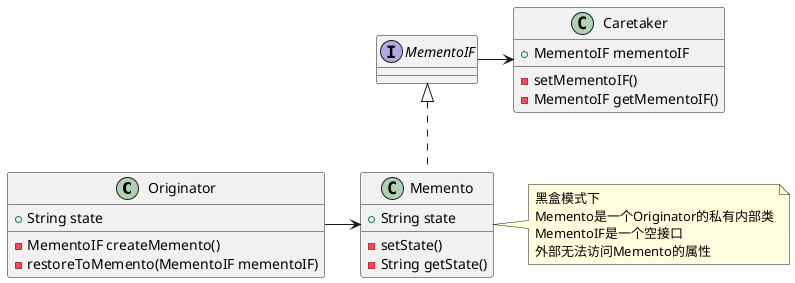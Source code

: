 @startuml

class Originator
interface MementoIF
class Caretaker
class Memento


Originator : +String state
Originator : -MementoIF createMemento()
Originator : -restoreToMemento(MementoIF mementoIF)

Memento : +String state
Memento : -setState()
Memento : -String getState()

Caretaker : +MementoIF mementoIF
Caretaker : -setMementoIF()
Caretaker : -MementoIF getMementoIF()

MementoIF <|.. Memento
Originator -> Memento
MementoIF -> Caretaker

note right of Memento
黑盒模式下
Memento是一个Originator的私有内部类
MementoIF是一个空接口
外部无法访问Memento的属性
end note
@enduml